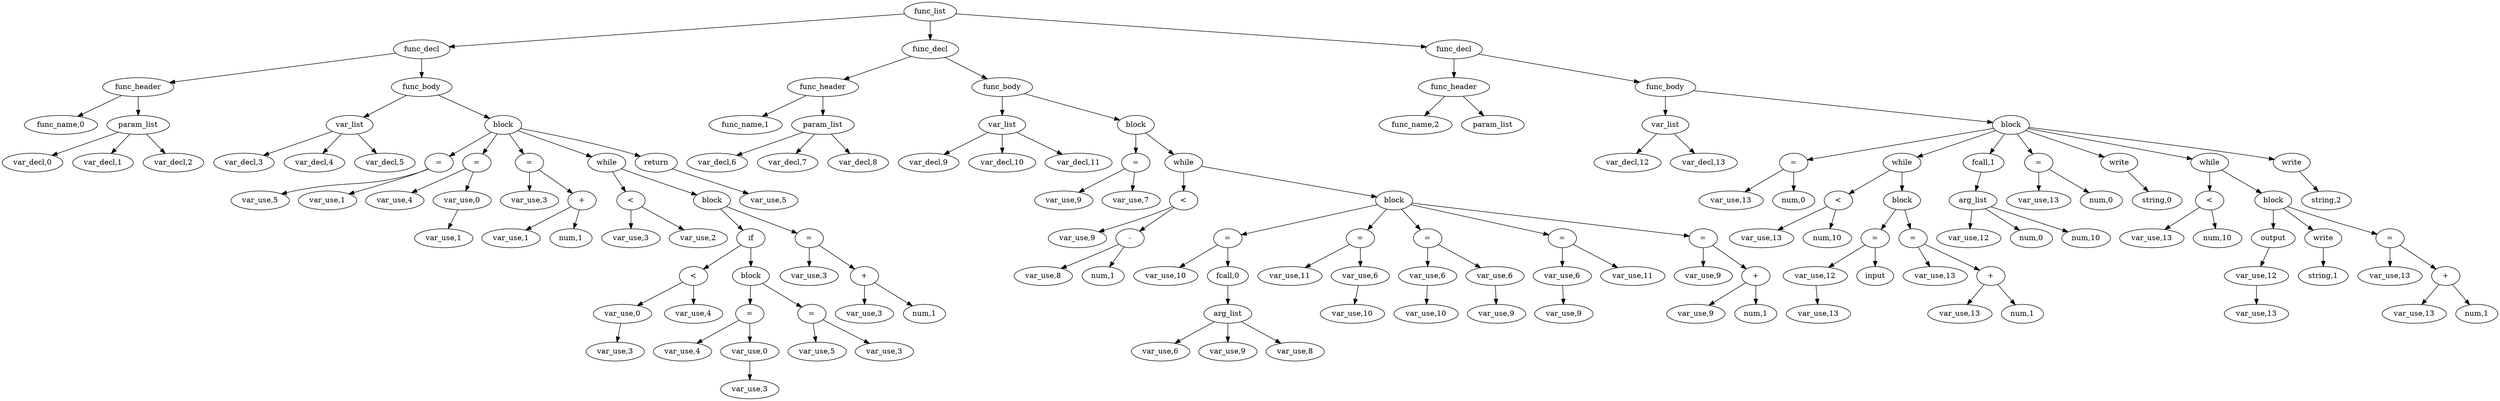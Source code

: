 digraph {
graph [ordering="out"];
node0[label="func_list"];
node1[label="func_decl"];
node2[label="func_header"];
node3[label="func_name,0"];
node2 -> node3;
node4[label="param_list"];
node5[label="var_decl,0"];
node4 -> node5;
node6[label="var_decl,1"];
node4 -> node6;
node7[label="var_decl,2"];
node4 -> node7;
node2 -> node4;
node1 -> node2;
node8[label="func_body"];
node9[label="var_list"];
node10[label="var_decl,3"];
node9 -> node10;
node11[label="var_decl,4"];
node9 -> node11;
node12[label="var_decl,5"];
node9 -> node12;
node8 -> node9;
node13[label="block"];
node14[label="="];
node15[label="var_use,5"];
node14 -> node15;
node16[label="var_use,1"];
node14 -> node16;
node13 -> node14;
node17[label="="];
node18[label="var_use,4"];
node17 -> node18;
node19[label="var_use,0"];
node20[label="var_use,1"];
node19 -> node20;
node17 -> node19;
node13 -> node17;
node21[label="="];
node22[label="var_use,3"];
node21 -> node22;
node23[label="+"];
node24[label="var_use,1"];
node23 -> node24;
node25[label="num,1"];
node23 -> node25;
node21 -> node23;
node13 -> node21;
node26[label="while"];
node27[label="<"];
node28[label="var_use,3"];
node27 -> node28;
node29[label="var_use,2"];
node27 -> node29;
node26 -> node27;
node30[label="block"];
node31[label="if"];
node32[label="<"];
node33[label="var_use,0"];
node34[label="var_use,3"];
node33 -> node34;
node32 -> node33;
node35[label="var_use,4"];
node32 -> node35;
node31 -> node32;
node36[label="block"];
node37[label="="];
node38[label="var_use,4"];
node37 -> node38;
node39[label="var_use,0"];
node40[label="var_use,3"];
node39 -> node40;
node37 -> node39;
node36 -> node37;
node41[label="="];
node42[label="var_use,5"];
node41 -> node42;
node43[label="var_use,3"];
node41 -> node43;
node36 -> node41;
node31 -> node36;
node30 -> node31;
node44[label="="];
node45[label="var_use,3"];
node44 -> node45;
node46[label="+"];
node47[label="var_use,3"];
node46 -> node47;
node48[label="num,1"];
node46 -> node48;
node44 -> node46;
node30 -> node44;
node26 -> node30;
node13 -> node26;
node49[label="return"];
node50[label="var_use,5"];
node49 -> node50;
node13 -> node49;
node8 -> node13;
node1 -> node8;
node0 -> node1;
node51[label="func_decl"];
node52[label="func_header"];
node53[label="func_name,1"];
node52 -> node53;
node54[label="param_list"];
node55[label="var_decl,6"];
node54 -> node55;
node56[label="var_decl,7"];
node54 -> node56;
node57[label="var_decl,8"];
node54 -> node57;
node52 -> node54;
node51 -> node52;
node58[label="func_body"];
node59[label="var_list"];
node60[label="var_decl,9"];
node59 -> node60;
node61[label="var_decl,10"];
node59 -> node61;
node62[label="var_decl,11"];
node59 -> node62;
node58 -> node59;
node63[label="block"];
node64[label="="];
node65[label="var_use,9"];
node64 -> node65;
node66[label="var_use,7"];
node64 -> node66;
node63 -> node64;
node67[label="while"];
node68[label="<"];
node69[label="var_use,9"];
node68 -> node69;
node70[label="-"];
node71[label="var_use,8"];
node70 -> node71;
node72[label="num,1"];
node70 -> node72;
node68 -> node70;
node67 -> node68;
node73[label="block"];
node74[label="="];
node75[label="var_use,10"];
node74 -> node75;
node76[label="fcall,0"];
node77[label="arg_list"];
node78[label="var_use,6"];
node77 -> node78;
node79[label="var_use,9"];
node77 -> node79;
node80[label="var_use,8"];
node77 -> node80;
node76 -> node77;
node74 -> node76;
node73 -> node74;
node81[label="="];
node82[label="var_use,11"];
node81 -> node82;
node83[label="var_use,6"];
node84[label="var_use,10"];
node83 -> node84;
node81 -> node83;
node73 -> node81;
node85[label="="];
node86[label="var_use,6"];
node87[label="var_use,10"];
node86 -> node87;
node85 -> node86;
node88[label="var_use,6"];
node89[label="var_use,9"];
node88 -> node89;
node85 -> node88;
node73 -> node85;
node90[label="="];
node91[label="var_use,6"];
node92[label="var_use,9"];
node91 -> node92;
node90 -> node91;
node93[label="var_use,11"];
node90 -> node93;
node73 -> node90;
node94[label="="];
node95[label="var_use,9"];
node94 -> node95;
node96[label="+"];
node97[label="var_use,9"];
node96 -> node97;
node98[label="num,1"];
node96 -> node98;
node94 -> node96;
node73 -> node94;
node67 -> node73;
node63 -> node67;
node58 -> node63;
node51 -> node58;
node0 -> node51;
node99[label="func_decl"];
node100[label="func_header"];
node101[label="func_name,2"];
node100 -> node101;
node102[label="param_list"];
node100 -> node102;
node99 -> node100;
node103[label="func_body"];
node104[label="var_list"];
node105[label="var_decl,12"];
node104 -> node105;
node106[label="var_decl,13"];
node104 -> node106;
node103 -> node104;
node107[label="block"];
node108[label="="];
node109[label="var_use,13"];
node108 -> node109;
node110[label="num,0"];
node108 -> node110;
node107 -> node108;
node111[label="while"];
node112[label="<"];
node113[label="var_use,13"];
node112 -> node113;
node114[label="num,10"];
node112 -> node114;
node111 -> node112;
node115[label="block"];
node116[label="="];
node117[label="var_use,12"];
node118[label="var_use,13"];
node117 -> node118;
node116 -> node117;
node119[label="input"];
node116 -> node119;
node115 -> node116;
node120[label="="];
node121[label="var_use,13"];
node120 -> node121;
node122[label="+"];
node123[label="var_use,13"];
node122 -> node123;
node124[label="num,1"];
node122 -> node124;
node120 -> node122;
node115 -> node120;
node111 -> node115;
node107 -> node111;
node125[label="fcall,1"];
node126[label="arg_list"];
node127[label="var_use,12"];
node126 -> node127;
node128[label="num,0"];
node126 -> node128;
node129[label="num,10"];
node126 -> node129;
node125 -> node126;
node107 -> node125;
node130[label="="];
node131[label="var_use,13"];
node130 -> node131;
node132[label="num,0"];
node130 -> node132;
node107 -> node130;
node133[label="write"];
node134[label="string,0"];
node133 -> node134;
node107 -> node133;
node135[label="while"];
node136[label="<"];
node137[label="var_use,13"];
node136 -> node137;
node138[label="num,10"];
node136 -> node138;
node135 -> node136;
node139[label="block"];
node140[label="output"];
node141[label="var_use,12"];
node142[label="var_use,13"];
node141 -> node142;
node140 -> node141;
node139 -> node140;
node143[label="write"];
node144[label="string,1"];
node143 -> node144;
node139 -> node143;
node145[label="="];
node146[label="var_use,13"];
node145 -> node146;
node147[label="+"];
node148[label="var_use,13"];
node147 -> node148;
node149[label="num,1"];
node147 -> node149;
node145 -> node147;
node139 -> node145;
node135 -> node139;
node107 -> node135;
node150[label="write"];
node151[label="string,2"];
node150 -> node151;
node107 -> node150;
node103 -> node107;
node99 -> node103;
node0 -> node99;
}
